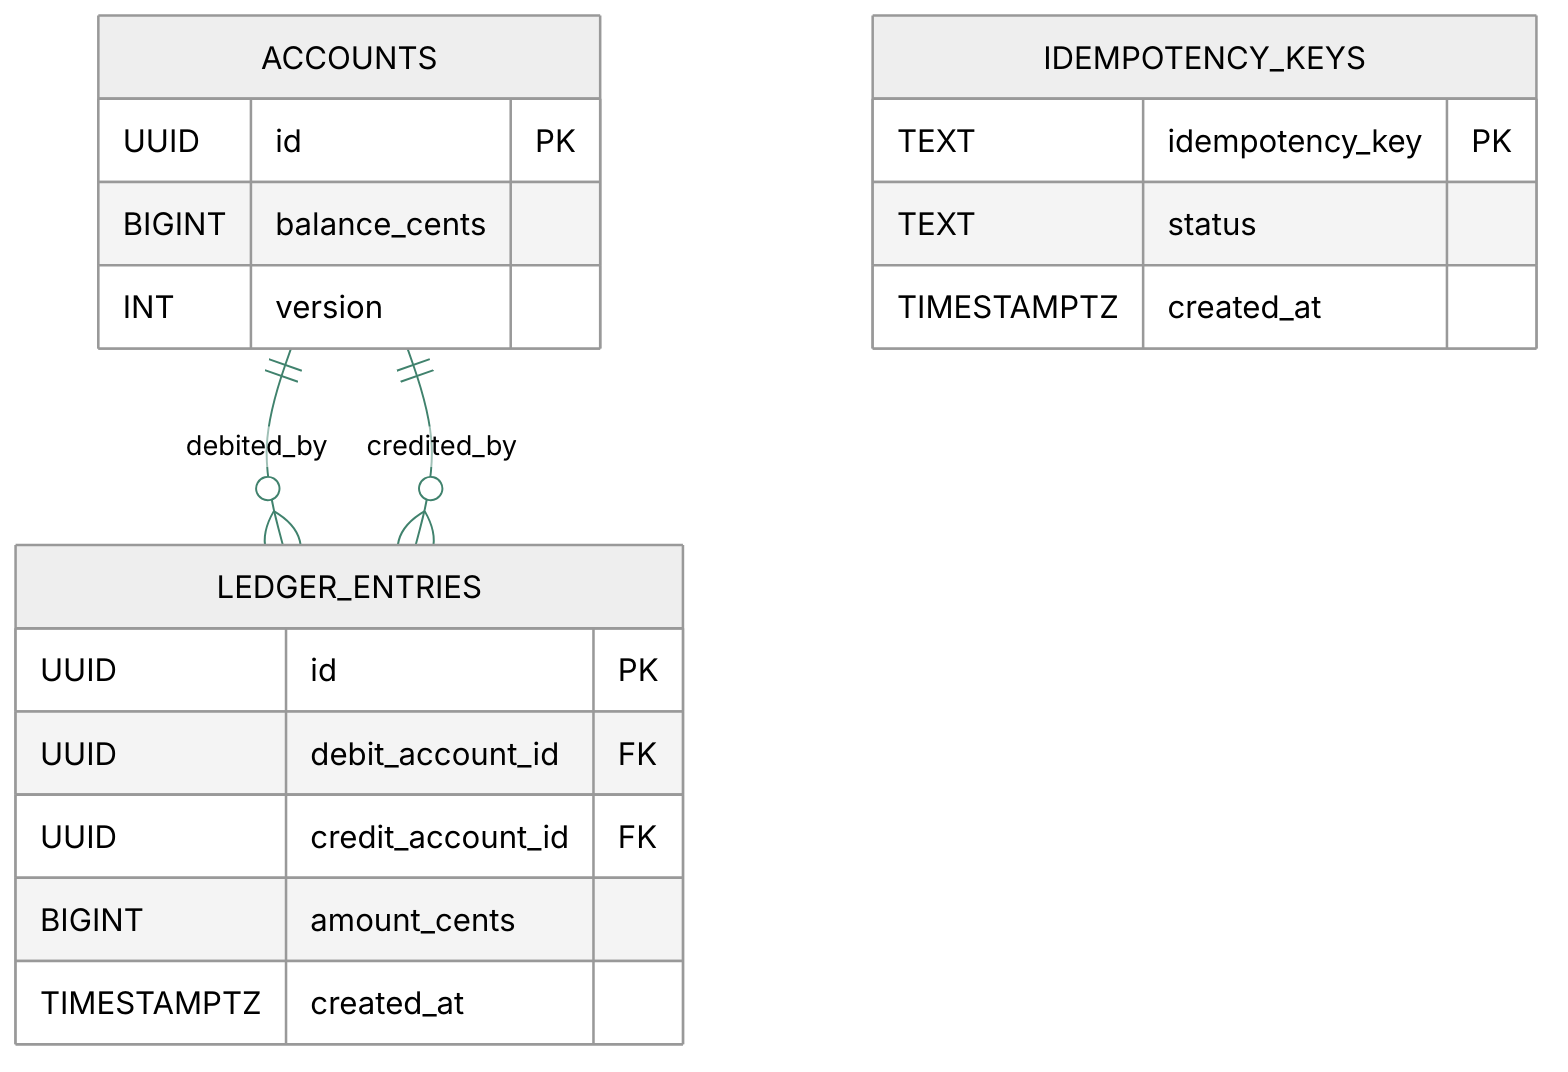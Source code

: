 %%{init: {"theme":"neutral","themeVariables":{
  "fontFamily":"Inter",
  "primaryColor":"#40826D","primaryBorderColor":"#40826D","primaryTextColor":"#0a0a0a",
  "lineColor":"#40826D","tertiaryColor":"#ffffff"}}}%%
erDiagram
  ACCOUNTS {
    UUID id PK
    BIGINT balance_cents
    INT version
  }

  LEDGER_ENTRIES {
    UUID id PK
    UUID debit_account_id FK
    UUID credit_account_id FK
    BIGINT amount_cents
    TIMESTAMPTZ created_at
  }

  IDEMPOTENCY_KEYS {
    TEXT idempotency_key PK
    TEXT status
    TIMESTAMPTZ created_at
  }

  ACCOUNTS ||--o{ LEDGER_ENTRIES : debited_by
  ACCOUNTS ||--o{ LEDGER_ENTRIES : credited_by
